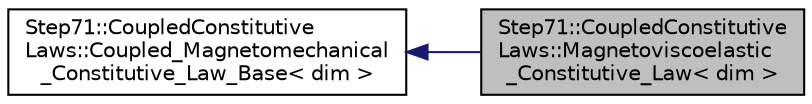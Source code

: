 digraph "Step71::CoupledConstitutiveLaws::Magnetoviscoelastic_Constitutive_Law&lt; dim &gt;"
{
 // LATEX_PDF_SIZE
  edge [fontname="Helvetica",fontsize="10",labelfontname="Helvetica",labelfontsize="10"];
  node [fontname="Helvetica",fontsize="10",shape=record];
  rankdir="LR";
  Node1 [label="Step71::CoupledConstitutive\lLaws::Magnetoviscoelastic\l_Constitutive_Law\< dim \>",height=0.2,width=0.4,color="black", fillcolor="grey75", style="filled", fontcolor="black",tooltip=" "];
  Node2 -> Node1 [dir="back",color="midnightblue",fontsize="10",style="solid",fontname="Helvetica"];
  Node2 [label="Step71::CoupledConstitutive\lLaws::Coupled_Magnetomechanical\l_Constitutive_Law_Base\< dim \>",height=0.2,width=0.4,color="black", fillcolor="white", style="filled",URL="$classStep71_1_1CoupledConstitutiveLaws_1_1Coupled__Magnetomechanical__Constitutive__Law__Base.html",tooltip=" "];
}
